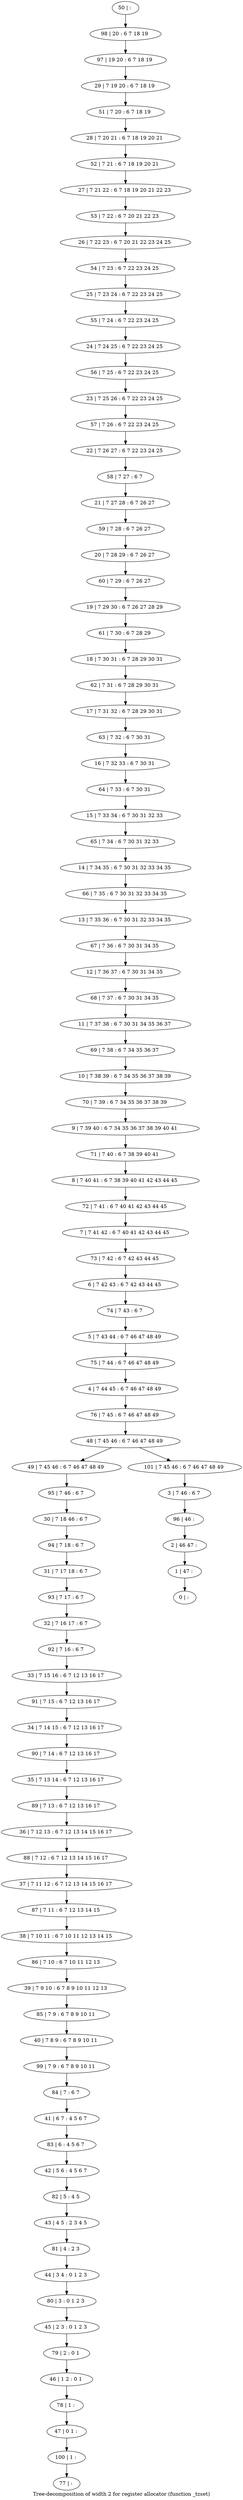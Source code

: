 digraph G {
graph [label="Tree-decomposition of width 2 for register allocator (function _tzset)"]
0[label="0 | : "];
1[label="1 | 47 : "];
2[label="2 | 46 47 : "];
3[label="3 | 7 46 : 6 7 "];
4[label="4 | 7 44 45 : 6 7 46 47 48 49 "];
5[label="5 | 7 43 44 : 6 7 46 47 48 49 "];
6[label="6 | 7 42 43 : 6 7 42 43 44 45 "];
7[label="7 | 7 41 42 : 6 7 40 41 42 43 44 45 "];
8[label="8 | 7 40 41 : 6 7 38 39 40 41 42 43 44 45 "];
9[label="9 | 7 39 40 : 6 7 34 35 36 37 38 39 40 41 "];
10[label="10 | 7 38 39 : 6 7 34 35 36 37 38 39 "];
11[label="11 | 7 37 38 : 6 7 30 31 34 35 36 37 "];
12[label="12 | 7 36 37 : 6 7 30 31 34 35 "];
13[label="13 | 7 35 36 : 6 7 30 31 32 33 34 35 "];
14[label="14 | 7 34 35 : 6 7 30 31 32 33 34 35 "];
15[label="15 | 7 33 34 : 6 7 30 31 32 33 "];
16[label="16 | 7 32 33 : 6 7 30 31 "];
17[label="17 | 7 31 32 : 6 7 28 29 30 31 "];
18[label="18 | 7 30 31 : 6 7 28 29 30 31 "];
19[label="19 | 7 29 30 : 6 7 26 27 28 29 "];
20[label="20 | 7 28 29 : 6 7 26 27 "];
21[label="21 | 7 27 28 : 6 7 26 27 "];
22[label="22 | 7 26 27 : 6 7 22 23 24 25 "];
23[label="23 | 7 25 26 : 6 7 22 23 24 25 "];
24[label="24 | 7 24 25 : 6 7 22 23 24 25 "];
25[label="25 | 7 23 24 : 6 7 22 23 24 25 "];
26[label="26 | 7 22 23 : 6 7 20 21 22 23 24 25 "];
27[label="27 | 7 21 22 : 6 7 18 19 20 21 22 23 "];
28[label="28 | 7 20 21 : 6 7 18 19 20 21 "];
29[label="29 | 7 19 20 : 6 7 18 19 "];
30[label="30 | 7 18 46 : 6 7 "];
31[label="31 | 7 17 18 : 6 7 "];
32[label="32 | 7 16 17 : 6 7 "];
33[label="33 | 7 15 16 : 6 7 12 13 16 17 "];
34[label="34 | 7 14 15 : 6 7 12 13 16 17 "];
35[label="35 | 7 13 14 : 6 7 12 13 16 17 "];
36[label="36 | 7 12 13 : 6 7 12 13 14 15 16 17 "];
37[label="37 | 7 11 12 : 6 7 12 13 14 15 16 17 "];
38[label="38 | 7 10 11 : 6 7 10 11 12 13 14 15 "];
39[label="39 | 7 9 10 : 6 7 8 9 10 11 12 13 "];
40[label="40 | 7 8 9 : 6 7 8 9 10 11 "];
41[label="41 | 6 7 : 4 5 6 7 "];
42[label="42 | 5 6 : 4 5 6 7 "];
43[label="43 | 4 5 : 2 3 4 5 "];
44[label="44 | 3 4 : 0 1 2 3 "];
45[label="45 | 2 3 : 0 1 2 3 "];
46[label="46 | 1 2 : 0 1 "];
47[label="47 | 0 1 : "];
48[label="48 | 7 45 46 : 6 7 46 47 48 49 "];
49[label="49 | 7 45 46 : 6 7 46 47 48 49 "];
50[label="50 | : "];
51[label="51 | 7 20 : 6 7 18 19 "];
52[label="52 | 7 21 : 6 7 18 19 20 21 "];
53[label="53 | 7 22 : 6 7 20 21 22 23 "];
54[label="54 | 7 23 : 6 7 22 23 24 25 "];
55[label="55 | 7 24 : 6 7 22 23 24 25 "];
56[label="56 | 7 25 : 6 7 22 23 24 25 "];
57[label="57 | 7 26 : 6 7 22 23 24 25 "];
58[label="58 | 7 27 : 6 7 "];
59[label="59 | 7 28 : 6 7 26 27 "];
60[label="60 | 7 29 : 6 7 26 27 "];
61[label="61 | 7 30 : 6 7 28 29 "];
62[label="62 | 7 31 : 6 7 28 29 30 31 "];
63[label="63 | 7 32 : 6 7 30 31 "];
64[label="64 | 7 33 : 6 7 30 31 "];
65[label="65 | 7 34 : 6 7 30 31 32 33 "];
66[label="66 | 7 35 : 6 7 30 31 32 33 34 35 "];
67[label="67 | 7 36 : 6 7 30 31 34 35 "];
68[label="68 | 7 37 : 6 7 30 31 34 35 "];
69[label="69 | 7 38 : 6 7 34 35 36 37 "];
70[label="70 | 7 39 : 6 7 34 35 36 37 38 39 "];
71[label="71 | 7 40 : 6 7 38 39 40 41 "];
72[label="72 | 7 41 : 6 7 40 41 42 43 44 45 "];
73[label="73 | 7 42 : 6 7 42 43 44 45 "];
74[label="74 | 7 43 : 6 7 "];
75[label="75 | 7 44 : 6 7 46 47 48 49 "];
76[label="76 | 7 45 : 6 7 46 47 48 49 "];
77[label="77 | : "];
78[label="78 | 1 : "];
79[label="79 | 2 : 0 1 "];
80[label="80 | 3 : 0 1 2 3 "];
81[label="81 | 4 : 2 3 "];
82[label="82 | 5 : 4 5 "];
83[label="83 | 6 : 4 5 6 7 "];
84[label="84 | 7 : 6 7 "];
85[label="85 | 7 9 : 6 7 8 9 10 11 "];
86[label="86 | 7 10 : 6 7 10 11 12 13 "];
87[label="87 | 7 11 : 6 7 12 13 14 15 "];
88[label="88 | 7 12 : 6 7 12 13 14 15 16 17 "];
89[label="89 | 7 13 : 6 7 12 13 16 17 "];
90[label="90 | 7 14 : 6 7 12 13 16 17 "];
91[label="91 | 7 15 : 6 7 12 13 16 17 "];
92[label="92 | 7 16 : 6 7 "];
93[label="93 | 7 17 : 6 7 "];
94[label="94 | 7 18 : 6 7 "];
95[label="95 | 7 46 : 6 7 "];
96[label="96 | 46 : "];
97[label="97 | 19 20 : 6 7 18 19 "];
98[label="98 | 20 : 6 7 18 19 "];
99[label="99 | 7 9 : 6 7 8 9 10 11 "];
100[label="100 | 1 : "];
101[label="101 | 7 45 46 : 6 7 46 47 48 49 "];
78->47 ;
46->78 ;
79->46 ;
45->79 ;
80->45 ;
44->80 ;
81->44 ;
43->81 ;
82->43 ;
42->82 ;
83->42 ;
41->83 ;
84->41 ;
85->40 ;
39->85 ;
86->39 ;
38->86 ;
87->38 ;
37->87 ;
88->37 ;
36->88 ;
89->36 ;
35->89 ;
90->35 ;
34->90 ;
91->34 ;
33->91 ;
92->33 ;
32->92 ;
93->32 ;
31->93 ;
94->31 ;
30->94 ;
95->30 ;
49->95 ;
99->84 ;
40->99 ;
100->77 ;
47->100 ;
50->98 ;
98->97 ;
97->29 ;
29->51 ;
51->28 ;
28->52 ;
52->27 ;
27->53 ;
53->26 ;
26->54 ;
54->25 ;
25->55 ;
55->24 ;
24->56 ;
56->23 ;
23->57 ;
57->22 ;
22->58 ;
58->21 ;
21->59 ;
59->20 ;
20->60 ;
60->19 ;
19->61 ;
61->18 ;
18->62 ;
62->17 ;
17->63 ;
63->16 ;
16->64 ;
64->15 ;
15->65 ;
65->14 ;
14->66 ;
66->13 ;
13->67 ;
67->12 ;
12->68 ;
68->11 ;
11->69 ;
69->10 ;
10->70 ;
70->9 ;
9->71 ;
71->8 ;
8->72 ;
72->7 ;
7->73 ;
73->6 ;
6->74 ;
74->5 ;
5->75 ;
75->4 ;
4->76 ;
76->48 ;
3->96 ;
96->2 ;
2->1 ;
1->0 ;
101->3 ;
48->49 ;
48->101 ;
}
